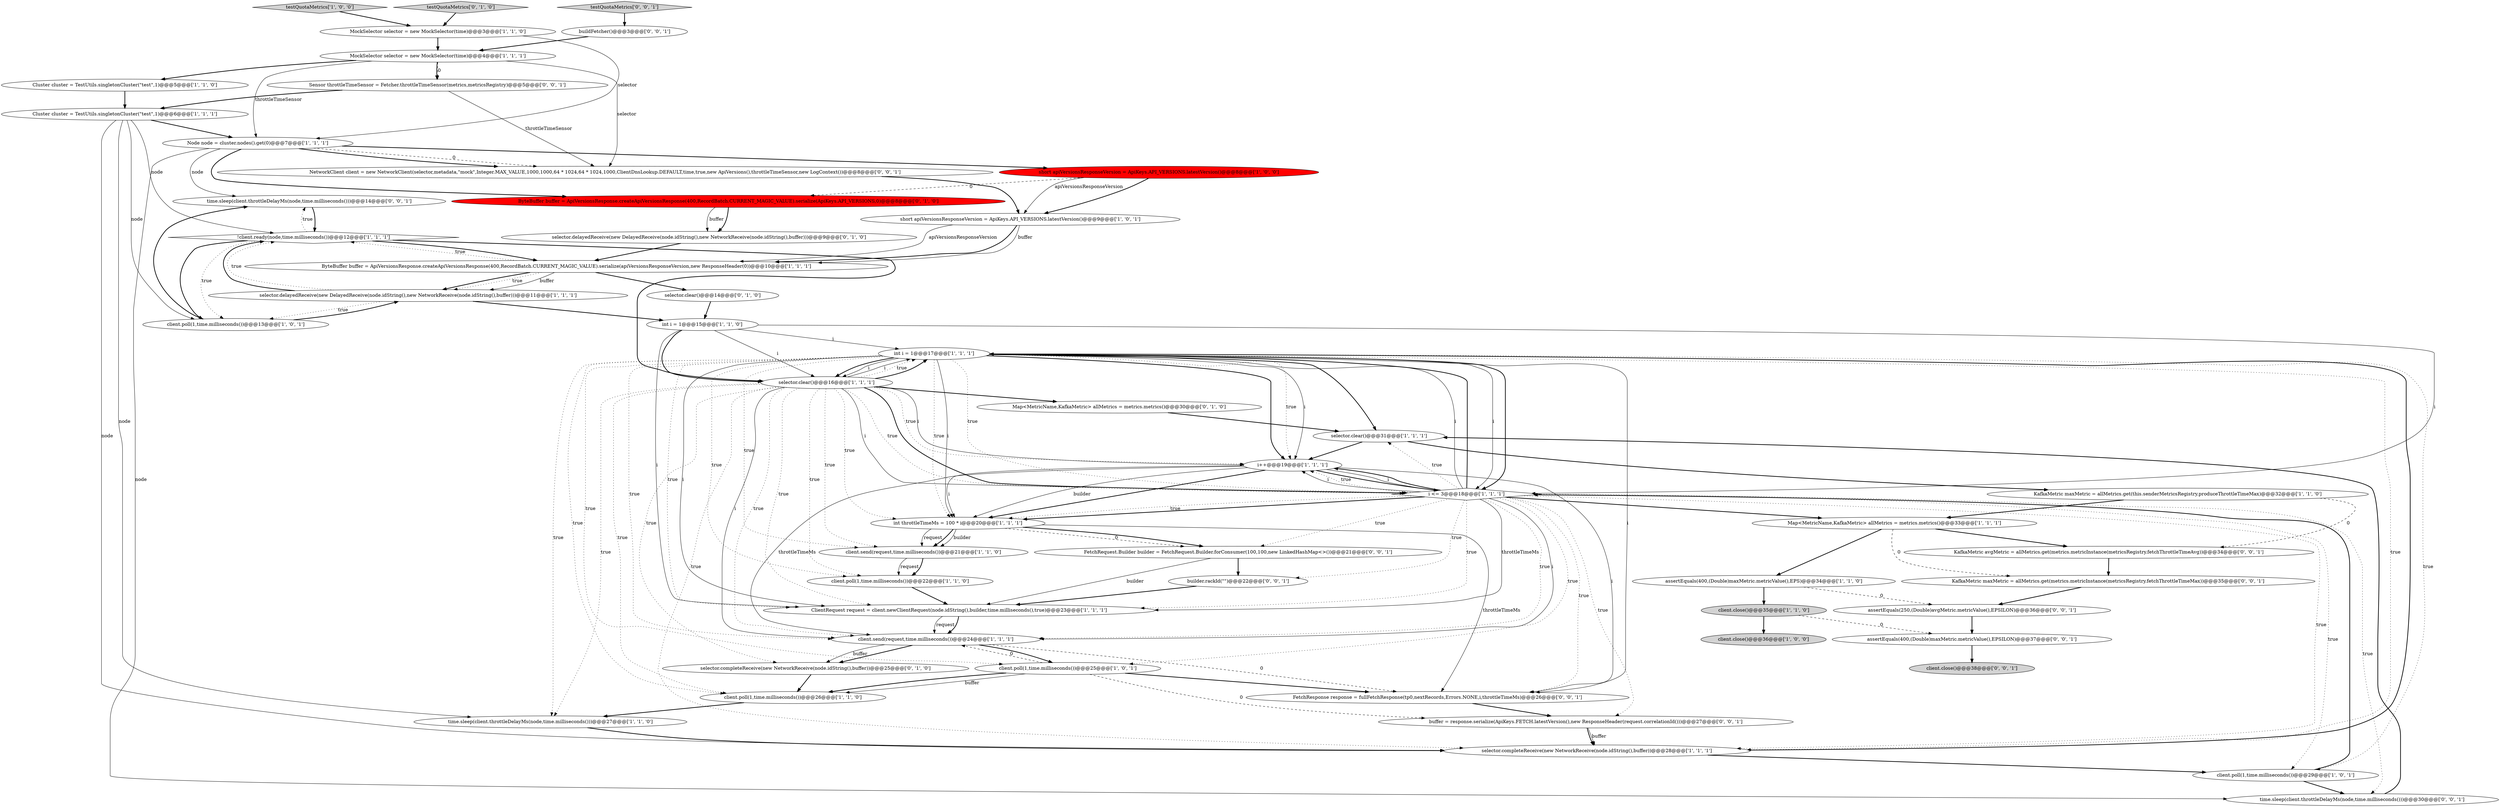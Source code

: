 digraph {
7 [style = filled, label = "int i = 1@@@17@@@['1', '1', '1']", fillcolor = white, shape = ellipse image = "AAA0AAABBB1BBB"];
51 [style = filled, label = "client.close()@@@38@@@['0', '0', '1']", fillcolor = lightgray, shape = ellipse image = "AAA0AAABBB3BBB"];
0 [style = filled, label = "selector.clear()@@@31@@@['1', '1', '1']", fillcolor = white, shape = ellipse image = "AAA0AAABBB1BBB"];
20 [style = filled, label = "ByteBuffer buffer = ApiVersionsResponse.createApiVersionsResponse(400,RecordBatch.CURRENT_MAGIC_VALUE).serialize(apiVersionsResponseVersion,new ResponseHeader(0))@@@10@@@['1', '1', '1']", fillcolor = white, shape = ellipse image = "AAA0AAABBB1BBB"];
19 [style = filled, label = "Cluster cluster = TestUtils.singletonCluster(\"test\",1)@@@6@@@['1', '1', '1']", fillcolor = white, shape = ellipse image = "AAA0AAABBB1BBB"];
31 [style = filled, label = "KafkaMetric maxMetric = allMetrics.get(this.senderMetricsRegistry.produceThrottleTimeMax)@@@32@@@['1', '1', '0']", fillcolor = white, shape = ellipse image = "AAA0AAABBB1BBB"];
47 [style = filled, label = "FetchRequest.Builder builder = FetchRequest.Builder.forConsumer(100,100,new LinkedHashMap<>())@@@21@@@['0', '0', '1']", fillcolor = white, shape = ellipse image = "AAA0AAABBB3BBB"];
28 [style = filled, label = "Node node = cluster.nodes().get(0)@@@7@@@['1', '1', '1']", fillcolor = white, shape = ellipse image = "AAA0AAABBB1BBB"];
29 [style = filled, label = "selector.completeReceive(new NetworkReceive(node.idString(),buffer))@@@28@@@['1', '1', '1']", fillcolor = white, shape = ellipse image = "AAA0AAABBB1BBB"];
38 [style = filled, label = "Map<MetricName,KafkaMetric> allMetrics = metrics.metrics()@@@30@@@['0', '1', '0']", fillcolor = white, shape = ellipse image = "AAA0AAABBB2BBB"];
40 [style = filled, label = "time.sleep(client.throttleDelayMs(node,time.milliseconds()))@@@14@@@['0', '0', '1']", fillcolor = white, shape = ellipse image = "AAA0AAABBB3BBB"];
23 [style = filled, label = "client.close()@@@35@@@['1', '1', '0']", fillcolor = lightgray, shape = ellipse image = "AAA0AAABBB1BBB"];
6 [style = filled, label = "assertEquals(400,(Double)maxMetric.metricValue(),EPS)@@@34@@@['1', '1', '0']", fillcolor = white, shape = ellipse image = "AAA0AAABBB1BBB"];
2 [style = filled, label = "selector.clear()@@@16@@@['1', '1', '1']", fillcolor = white, shape = ellipse image = "AAA0AAABBB1BBB"];
3 [style = filled, label = "client.poll(1,time.milliseconds())@@@25@@@['1', '0', '1']", fillcolor = white, shape = ellipse image = "AAA0AAABBB1BBB"];
8 [style = filled, label = "i++@@@19@@@['1', '1', '1']", fillcolor = white, shape = ellipse image = "AAA0AAABBB1BBB"];
22 [style = filled, label = "Map<MetricName,KafkaMetric> allMetrics = metrics.metrics()@@@33@@@['1', '1', '1']", fillcolor = white, shape = ellipse image = "AAA0AAABBB1BBB"];
32 [style = filled, label = "short apiVersionsResponseVersion = ApiKeys.API_VERSIONS.latestVersion()@@@9@@@['1', '0', '1']", fillcolor = white, shape = ellipse image = "AAA0AAABBB1BBB"];
10 [style = filled, label = "ClientRequest request = client.newClientRequest(node.idString(),builder,time.milliseconds(),true)@@@23@@@['1', '1', '1']", fillcolor = white, shape = ellipse image = "AAA0AAABBB1BBB"];
27 [style = filled, label = "Cluster cluster = TestUtils.singletonCluster(\"test\",1)@@@5@@@['1', '1', '0']", fillcolor = white, shape = ellipse image = "AAA0AAABBB1BBB"];
36 [style = filled, label = "selector.clear()@@@14@@@['0', '1', '0']", fillcolor = white, shape = ellipse image = "AAA0AAABBB2BBB"];
21 [style = filled, label = "testQuotaMetrics['1', '0', '0']", fillcolor = lightgray, shape = diamond image = "AAA0AAABBB1BBB"];
5 [style = filled, label = "client.poll(1,time.milliseconds())@@@22@@@['1', '1', '0']", fillcolor = white, shape = ellipse image = "AAA0AAABBB1BBB"];
41 [style = filled, label = "builder.rackId(\"\")@@@22@@@['0', '0', '1']", fillcolor = white, shape = ellipse image = "AAA0AAABBB3BBB"];
30 [style = filled, label = "time.sleep(client.throttleDelayMs(node,time.milliseconds()))@@@27@@@['1', '1', '0']", fillcolor = white, shape = ellipse image = "AAA0AAABBB1BBB"];
44 [style = filled, label = "time.sleep(client.throttleDelayMs(node,time.milliseconds()))@@@30@@@['0', '0', '1']", fillcolor = white, shape = ellipse image = "AAA0AAABBB3BBB"];
24 [style = filled, label = "MockSelector selector = new MockSelector(time)@@@4@@@['1', '1', '1']", fillcolor = white, shape = ellipse image = "AAA0AAABBB1BBB"];
4 [style = filled, label = "i <= 3@@@18@@@['1', '1', '1']", fillcolor = white, shape = diamond image = "AAA0AAABBB1BBB"];
9 [style = filled, label = "MockSelector selector = new MockSelector(time)@@@3@@@['1', '1', '0']", fillcolor = white, shape = ellipse image = "AAA0AAABBB1BBB"];
37 [style = filled, label = "selector.completeReceive(new NetworkReceive(node.idString(),buffer))@@@25@@@['0', '1', '0']", fillcolor = white, shape = ellipse image = "AAA0AAABBB2BBB"];
42 [style = filled, label = "KafkaMetric avgMetric = allMetrics.get(metrics.metricInstance(metricsRegistry.fetchThrottleTimeAvg))@@@34@@@['0', '0', '1']", fillcolor = white, shape = ellipse image = "AAA0AAABBB3BBB"];
16 [style = filled, label = "int throttleTimeMs = 100 * i@@@20@@@['1', '1', '1']", fillcolor = white, shape = ellipse image = "AAA0AAABBB1BBB"];
48 [style = filled, label = "assertEquals(400,(Double)maxMetric.metricValue(),EPSILON)@@@37@@@['0', '0', '1']", fillcolor = white, shape = ellipse image = "AAA0AAABBB3BBB"];
43 [style = filled, label = "KafkaMetric maxMetric = allMetrics.get(metrics.metricInstance(metricsRegistry.fetchThrottleTimeMax))@@@35@@@['0', '0', '1']", fillcolor = white, shape = ellipse image = "AAA0AAABBB3BBB"];
52 [style = filled, label = "testQuotaMetrics['0', '0', '1']", fillcolor = lightgray, shape = diamond image = "AAA0AAABBB3BBB"];
15 [style = filled, label = "client.poll(1,time.milliseconds())@@@29@@@['1', '0', '1']", fillcolor = white, shape = ellipse image = "AAA0AAABBB1BBB"];
49 [style = filled, label = "Sensor throttleTimeSensor = Fetcher.throttleTimeSensor(metrics,metricsRegistry)@@@5@@@['0', '0', '1']", fillcolor = white, shape = ellipse image = "AAA0AAABBB3BBB"];
39 [style = filled, label = "NetworkClient client = new NetworkClient(selector,metadata,\"mock\",Integer.MAX_VALUE,1000,1000,64 * 1024,64 * 1024,1000,ClientDnsLookup.DEFAULT,time,true,new ApiVersions(),throttleTimeSensor,new LogContext())@@@8@@@['0', '0', '1']", fillcolor = white, shape = ellipse image = "AAA0AAABBB3BBB"];
11 [style = filled, label = "client.close()@@@36@@@['1', '0', '0']", fillcolor = lightgray, shape = ellipse image = "AAA0AAABBB1BBB"];
18 [style = filled, label = "client.send(request,time.milliseconds())@@@21@@@['1', '1', '0']", fillcolor = white, shape = ellipse image = "AAA0AAABBB1BBB"];
53 [style = filled, label = "assertEquals(250,(Double)avgMetric.metricValue(),EPSILON)@@@36@@@['0', '0', '1']", fillcolor = white, shape = ellipse image = "AAA0AAABBB3BBB"];
26 [style = filled, label = "selector.delayedReceive(new DelayedReceive(node.idString(),new NetworkReceive(node.idString(),buffer)))@@@11@@@['1', '1', '1']", fillcolor = white, shape = ellipse image = "AAA0AAABBB1BBB"];
14 [style = filled, label = "client.poll(1,time.milliseconds())@@@26@@@['1', '1', '0']", fillcolor = white, shape = ellipse image = "AAA0AAABBB1BBB"];
35 [style = filled, label = "selector.delayedReceive(new DelayedReceive(node.idString(),new NetworkReceive(node.idString(),buffer)))@@@9@@@['0', '1', '0']", fillcolor = white, shape = ellipse image = "AAA0AAABBB2BBB"];
17 [style = filled, label = "int i = 1@@@15@@@['1', '1', '0']", fillcolor = white, shape = ellipse image = "AAA0AAABBB1BBB"];
46 [style = filled, label = "buffer = response.serialize(ApiKeys.FETCH.latestVersion(),new ResponseHeader(request.correlationId()))@@@27@@@['0', '0', '1']", fillcolor = white, shape = ellipse image = "AAA0AAABBB3BBB"];
12 [style = filled, label = "short apiVersionsResponseVersion = ApiKeys.API_VERSIONS.latestVersion()@@@8@@@['1', '0', '0']", fillcolor = red, shape = ellipse image = "AAA1AAABBB1BBB"];
50 [style = filled, label = "buildFetcher()@@@3@@@['0', '0', '1']", fillcolor = white, shape = ellipse image = "AAA0AAABBB3BBB"];
33 [style = filled, label = "testQuotaMetrics['0', '1', '0']", fillcolor = lightgray, shape = diamond image = "AAA0AAABBB2BBB"];
1 [style = filled, label = "client.poll(1,time.milliseconds())@@@13@@@['1', '0', '1']", fillcolor = white, shape = ellipse image = "AAA0AAABBB1BBB"];
25 [style = filled, label = "!client.ready(node,time.milliseconds())@@@12@@@['1', '1', '1']", fillcolor = white, shape = diamond image = "AAA0AAABBB1BBB"];
45 [style = filled, label = "FetchResponse response = fullFetchResponse(tp0,nextRecords,Errors.NONE,i,throttleTimeMs)@@@26@@@['0', '0', '1']", fillcolor = white, shape = ellipse image = "AAA0AAABBB3BBB"];
34 [style = filled, label = "ByteBuffer buffer = ApiVersionsResponse.createApiVersionsResponse(400,RecordBatch.CURRENT_MAGIC_VALUE).serialize(ApiKeys.API_VERSIONS,0)@@@8@@@['0', '1', '0']", fillcolor = red, shape = ellipse image = "AAA1AAABBB2BBB"];
13 [style = filled, label = "client.send(request,time.milliseconds())@@@24@@@['1', '1', '1']", fillcolor = white, shape = ellipse image = "AAA0AAABBB1BBB"];
8->16 [style = bold, label=""];
29->15 [style = bold, label=""];
4->45 [style = dotted, label="true"];
34->35 [style = solid, label="buffer"];
25->1 [style = bold, label=""];
9->28 [style = solid, label="selector"];
8->16 [style = solid, label="i"];
20->26 [style = bold, label=""];
19->1 [style = solid, label="node"];
23->48 [style = dashed, label="0"];
4->44 [style = dotted, label="true"];
40->25 [style = bold, label=""];
28->39 [style = dashed, label="0"];
8->16 [style = solid, label="builder"];
16->45 [style = solid, label="throttleTimeMs"];
2->37 [style = dotted, label="true"];
17->7 [style = solid, label="i"];
7->8 [style = bold, label=""];
3->14 [style = solid, label="buffer"];
2->18 [style = dotted, label="true"];
30->29 [style = bold, label=""];
7->4 [style = solid, label="i"];
7->16 [style = solid, label="i"];
2->8 [style = solid, label="i"];
13->45 [style = dashed, label="0"];
48->51 [style = bold, label=""];
24->49 [style = bold, label=""];
16->47 [style = dashed, label="0"];
43->53 [style = bold, label=""];
0->8 [style = bold, label=""];
7->16 [style = dotted, label="true"];
4->8 [style = bold, label=""];
27->19 [style = bold, label=""];
19->28 [style = bold, label=""];
36->17 [style = bold, label=""];
8->4 [style = bold, label=""];
32->20 [style = bold, label=""];
24->27 [style = bold, label=""];
9->24 [style = bold, label=""];
19->29 [style = solid, label="node"];
8->4 [style = solid, label="i"];
4->16 [style = bold, label=""];
2->8 [style = dotted, label="true"];
53->48 [style = bold, label=""];
2->10 [style = dotted, label="true"];
19->25 [style = solid, label="node"];
8->13 [style = solid, label="throttleTimeMs"];
5->10 [style = bold, label=""];
7->10 [style = dotted, label="true"];
14->30 [style = bold, label=""];
26->17 [style = bold, label=""];
2->29 [style = dotted, label="true"];
35->20 [style = bold, label=""];
22->43 [style = dashed, label="0"];
7->13 [style = dotted, label="true"];
20->26 [style = dotted, label="true"];
4->0 [style = dotted, label="true"];
7->45 [style = solid, label="i"];
28->44 [style = solid, label="node"];
32->20 [style = solid, label="buffer"];
7->0 [style = bold, label=""];
20->26 [style = solid, label="buffer"];
6->53 [style = dashed, label="0"];
49->39 [style = solid, label="throttleTimeSensor"];
28->40 [style = solid, label="node"];
2->4 [style = bold, label=""];
24->28 [style = solid, label="throttleTimeSensor"];
25->2 [style = bold, label=""];
4->8 [style = solid, label="i"];
7->29 [style = dotted, label="true"];
4->13 [style = dotted, label="true"];
13->37 [style = bold, label=""];
4->10 [style = solid, label="throttleTimeMs"];
21->9 [style = bold, label=""];
17->2 [style = bold, label=""];
7->2 [style = bold, label=""];
38->0 [style = bold, label=""];
2->4 [style = solid, label="i"];
13->37 [style = solid, label="buffer"];
26->1 [style = dotted, label="true"];
16->18 [style = solid, label="request"];
47->41 [style = bold, label=""];
8->45 [style = solid, label="i"];
34->35 [style = bold, label=""];
45->46 [style = bold, label=""];
7->8 [style = dotted, label="true"];
12->34 [style = dashed, label="0"];
4->22 [style = bold, label=""];
0->31 [style = bold, label=""];
22->6 [style = bold, label=""];
22->42 [style = bold, label=""];
4->7 [style = solid, label="i"];
16->18 [style = bold, label=""];
20->25 [style = dotted, label="true"];
7->2 [style = solid, label="i"];
4->10 [style = dotted, label="true"];
6->23 [style = bold, label=""];
28->39 [style = bold, label=""];
4->47 [style = dotted, label="true"];
3->45 [style = bold, label=""];
12->32 [style = bold, label=""];
15->44 [style = bold, label=""];
10->13 [style = solid, label="request"];
3->46 [style = dashed, label="0"];
2->13 [style = solid, label="i"];
2->30 [style = dotted, label="true"];
31->42 [style = dashed, label="0"];
7->4 [style = bold, label=""];
41->10 [style = bold, label=""];
28->12 [style = bold, label=""];
7->10 [style = solid, label="i"];
4->15 [style = dotted, label="true"];
3->13 [style = dashed, label="0"];
7->15 [style = dotted, label="true"];
4->7 [style = bold, label=""];
46->29 [style = bold, label=""];
7->5 [style = dotted, label="true"];
12->32 [style = solid, label="apiVersionsResponseVersion"];
4->29 [style = dotted, label="true"];
19->30 [style = solid, label="node"];
25->20 [style = bold, label=""];
4->3 [style = dotted, label="true"];
10->13 [style = bold, label=""];
4->46 [style = dotted, label="true"];
39->32 [style = bold, label=""];
49->19 [style = bold, label=""];
2->4 [style = dotted, label="true"];
18->5 [style = solid, label="request"];
7->18 [style = dotted, label="true"];
2->14 [style = dotted, label="true"];
52->50 [style = bold, label=""];
32->20 [style = solid, label="apiVersionsResponseVersion"];
23->11 [style = bold, label=""];
2->5 [style = dotted, label="true"];
7->8 [style = solid, label="i"];
20->36 [style = bold, label=""];
50->24 [style = bold, label=""];
2->16 [style = dotted, label="true"];
17->10 [style = solid, label="i"];
24->39 [style = solid, label="selector"];
2->7 [style = solid, label="i"];
25->1 [style = dotted, label="true"];
24->49 [style = dashed, label="0"];
42->43 [style = bold, label=""];
31->22 [style = bold, label=""];
17->4 [style = solid, label="i"];
16->18 [style = solid, label="builder"];
28->34 [style = bold, label=""];
1->40 [style = bold, label=""];
16->47 [style = bold, label=""];
26->25 [style = dotted, label="true"];
26->25 [style = bold, label=""];
3->14 [style = bold, label=""];
4->8 [style = dotted, label="true"];
46->29 [style = solid, label="buffer"];
1->26 [style = bold, label=""];
33->9 [style = bold, label=""];
4->13 [style = solid, label="i"];
2->38 [style = bold, label=""];
37->14 [style = bold, label=""];
25->40 [style = dotted, label="true"];
13->3 [style = bold, label=""];
7->3 [style = dotted, label="true"];
18->5 [style = bold, label=""];
2->7 [style = dotted, label="true"];
7->4 [style = dotted, label="true"];
15->4 [style = bold, label=""];
4->41 [style = dotted, label="true"];
29->7 [style = bold, label=""];
47->10 [style = solid, label="builder"];
4->16 [style = dotted, label="true"];
2->7 [style = bold, label=""];
17->2 [style = solid, label="i"];
7->30 [style = dotted, label="true"];
2->13 [style = dotted, label="true"];
44->0 [style = bold, label=""];
7->14 [style = dotted, label="true"];
}
